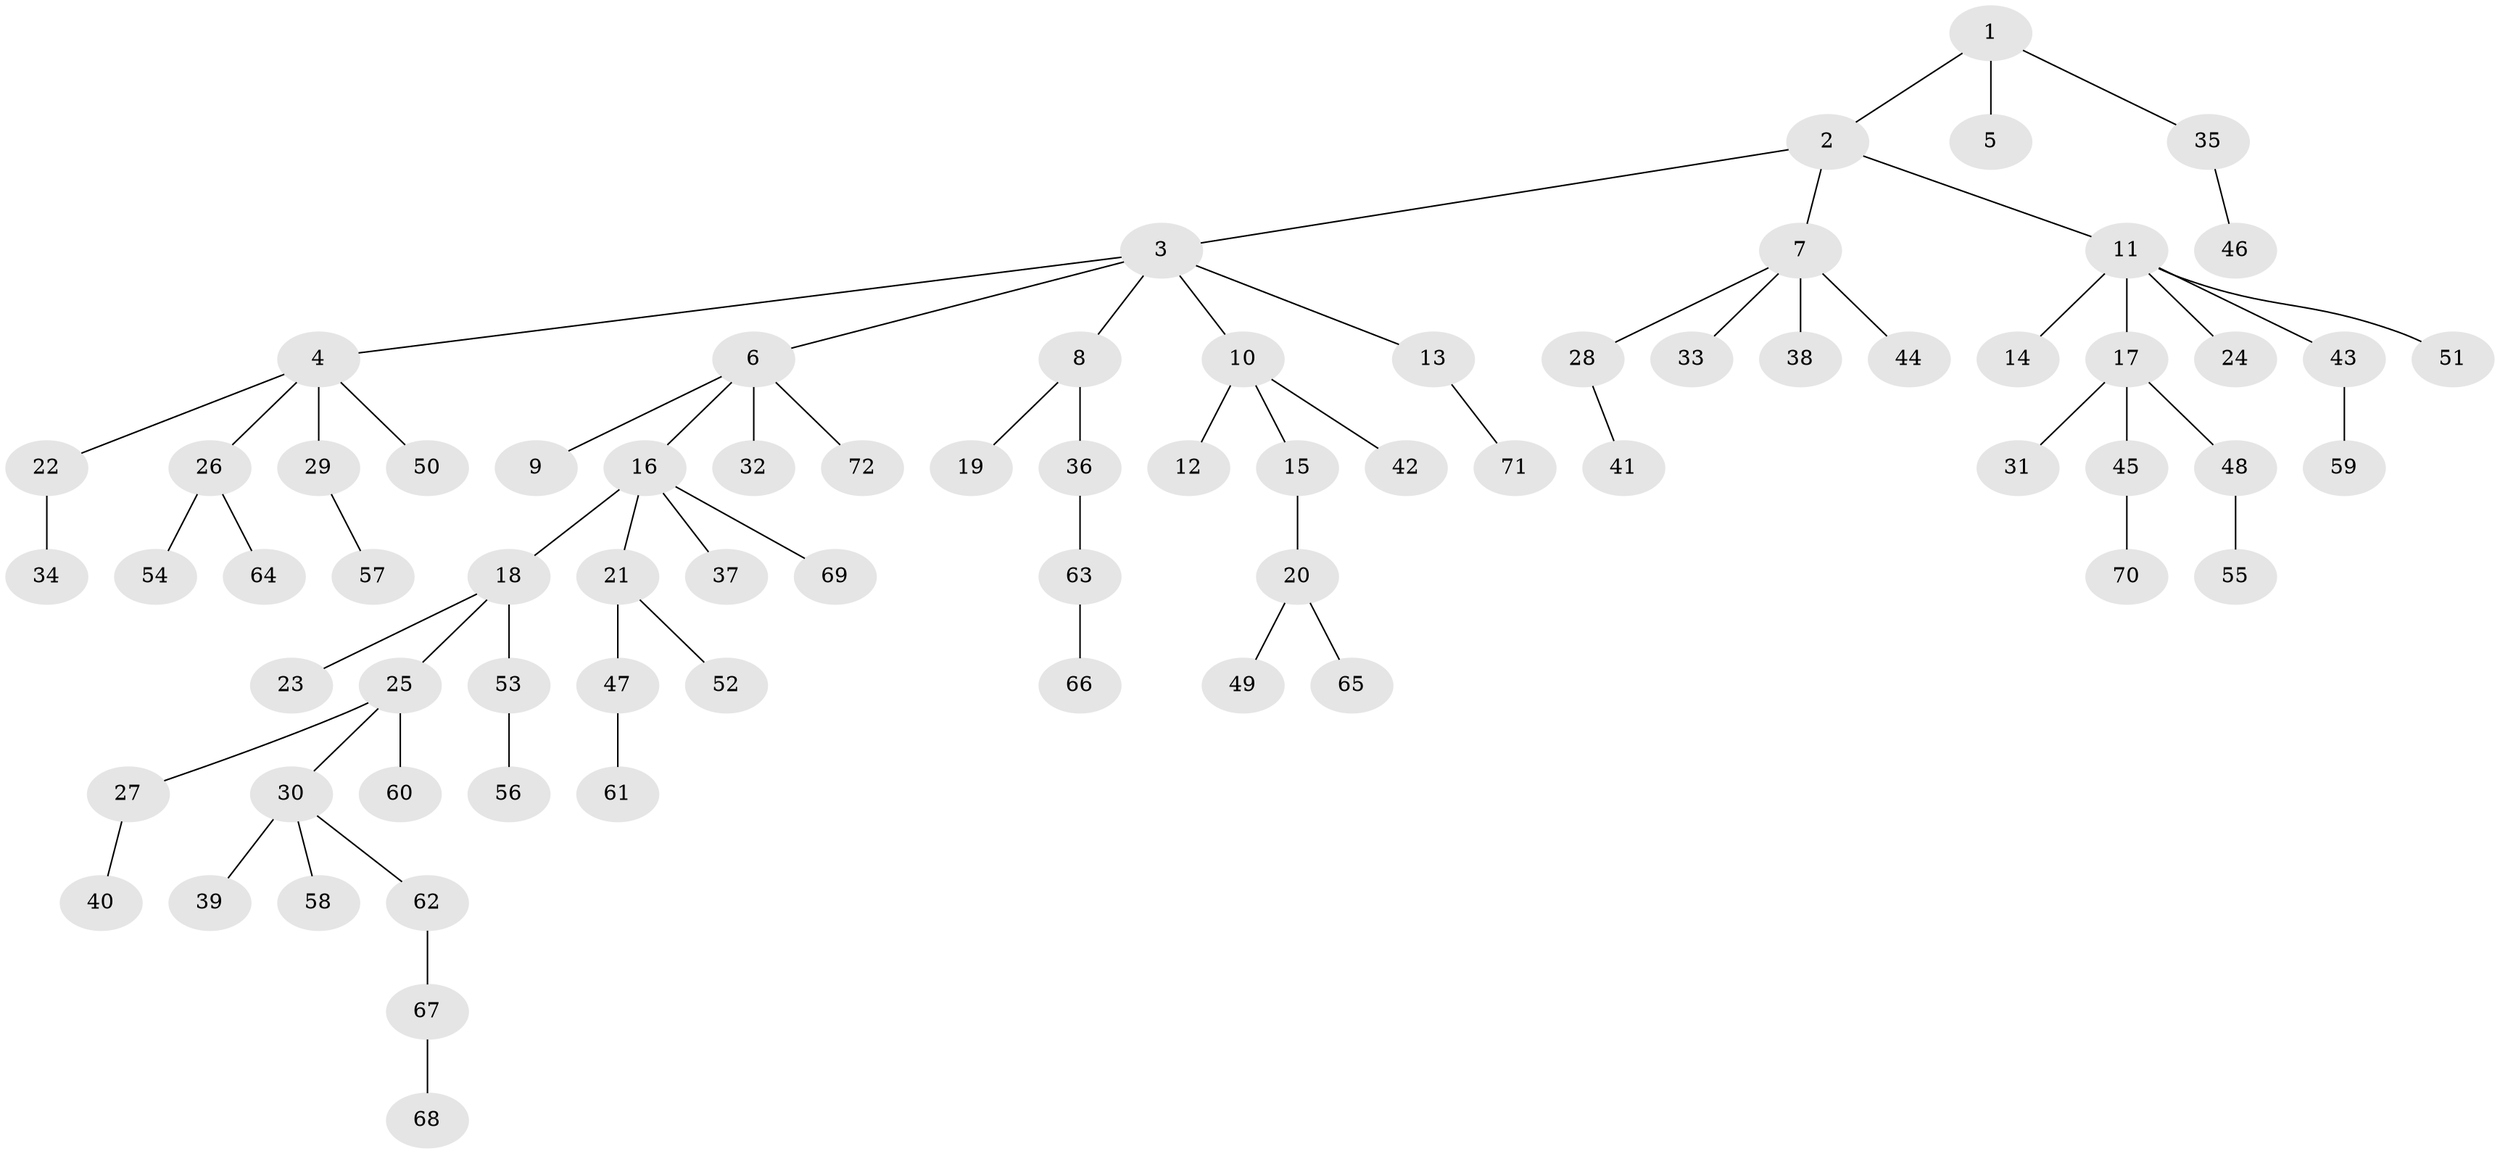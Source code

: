 // coarse degree distribution, {2: 0.10638297872340426, 7: 0.0425531914893617, 6: 0.0425531914893617, 5: 0.0425531914893617, 4: 0.0425531914893617, 3: 0.0425531914893617, 1: 0.6808510638297872}
// Generated by graph-tools (version 1.1) at 2025/24/03/03/25 07:24:07]
// undirected, 72 vertices, 71 edges
graph export_dot {
graph [start="1"]
  node [color=gray90,style=filled];
  1;
  2;
  3;
  4;
  5;
  6;
  7;
  8;
  9;
  10;
  11;
  12;
  13;
  14;
  15;
  16;
  17;
  18;
  19;
  20;
  21;
  22;
  23;
  24;
  25;
  26;
  27;
  28;
  29;
  30;
  31;
  32;
  33;
  34;
  35;
  36;
  37;
  38;
  39;
  40;
  41;
  42;
  43;
  44;
  45;
  46;
  47;
  48;
  49;
  50;
  51;
  52;
  53;
  54;
  55;
  56;
  57;
  58;
  59;
  60;
  61;
  62;
  63;
  64;
  65;
  66;
  67;
  68;
  69;
  70;
  71;
  72;
  1 -- 2;
  1 -- 5;
  1 -- 35;
  2 -- 3;
  2 -- 7;
  2 -- 11;
  3 -- 4;
  3 -- 6;
  3 -- 8;
  3 -- 10;
  3 -- 13;
  4 -- 22;
  4 -- 26;
  4 -- 29;
  4 -- 50;
  6 -- 9;
  6 -- 16;
  6 -- 32;
  6 -- 72;
  7 -- 28;
  7 -- 33;
  7 -- 38;
  7 -- 44;
  8 -- 19;
  8 -- 36;
  10 -- 12;
  10 -- 15;
  10 -- 42;
  11 -- 14;
  11 -- 17;
  11 -- 24;
  11 -- 43;
  11 -- 51;
  13 -- 71;
  15 -- 20;
  16 -- 18;
  16 -- 21;
  16 -- 37;
  16 -- 69;
  17 -- 31;
  17 -- 45;
  17 -- 48;
  18 -- 23;
  18 -- 25;
  18 -- 53;
  20 -- 49;
  20 -- 65;
  21 -- 47;
  21 -- 52;
  22 -- 34;
  25 -- 27;
  25 -- 30;
  25 -- 60;
  26 -- 54;
  26 -- 64;
  27 -- 40;
  28 -- 41;
  29 -- 57;
  30 -- 39;
  30 -- 58;
  30 -- 62;
  35 -- 46;
  36 -- 63;
  43 -- 59;
  45 -- 70;
  47 -- 61;
  48 -- 55;
  53 -- 56;
  62 -- 67;
  63 -- 66;
  67 -- 68;
}
